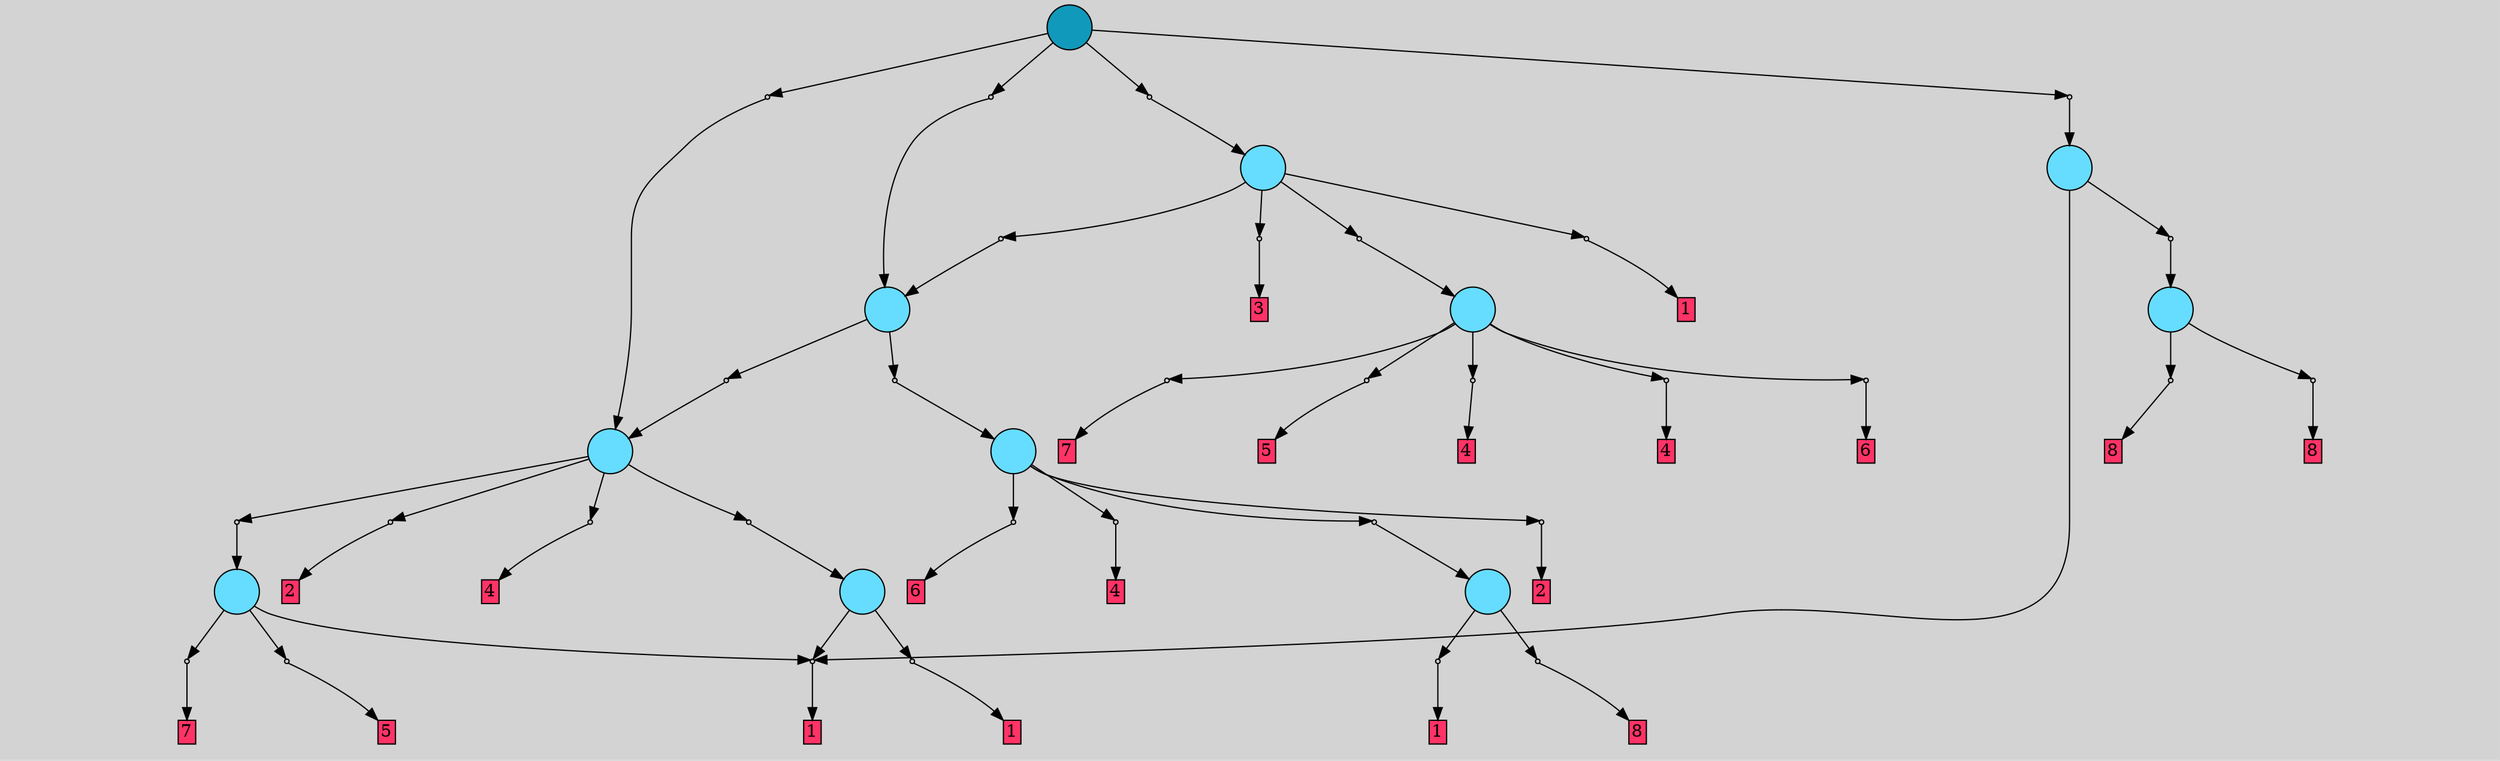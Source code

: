 // File exported with GEGELATI v1.3.1
// On the 2024-04-15 16:00:30
// With the File::TPGGraphDotExporter
digraph{
	graph[pad = "0.212, 0.055" bgcolor = lightgray]
	node[shape=circle style = filled label = ""]
		T0 [fillcolor="#66ddff"]
		T1 [fillcolor="#66ddff"]
		T2 [fillcolor="#66ddff"]
		T3 [fillcolor="#66ddff"]
		T4 [fillcolor="#66ddff"]
		T5 [fillcolor="#66ddff"]
		T6 [fillcolor="#66ddff"]
		T7 [fillcolor="#66ddff"]
		T8 [fillcolor="#66ddff"]
		T9 [fillcolor="#66ddff"]
		T10 [fillcolor="#1199bb"]
		P0 [fillcolor="#cccccc" shape=point] //
		I0 [shape=box style=invis label="2|0&3|5#1|4&#92;n"]
		P0 -> I0[style=invis]
		A0 [fillcolor="#ff3366" shape=box margin=0.03 width=0 height=0 label="8"]
		T0 -> P0 -> A0
		P1 [fillcolor="#cccccc" shape=point] //
		I1 [shape=box style=invis label="6|0&3|1#1|1&#92;n"]
		P1 -> I1[style=invis]
		A1 [fillcolor="#ff3366" shape=box margin=0.03 width=0 height=0 label="8"]
		T0 -> P1 -> A1
		P2 [fillcolor="#cccccc" shape=point] //
		I2 [shape=box style=invis label="5|0&4|1#3|0&#92;n"]
		P2 -> I2[style=invis]
		A2 [fillcolor="#ff3366" shape=box margin=0.03 width=0 height=0 label="1"]
		T1 -> P2 -> A2
		P3 [fillcolor="#cccccc" shape=point] //
		I3 [shape=box style=invis label="0|0&0|1#3|5&#92;n"]
		P3 -> I3[style=invis]
		A3 [fillcolor="#ff3366" shape=box margin=0.03 width=0 height=0 label="1"]
		T1 -> P3 -> A3
		P4 [fillcolor="#cccccc" shape=point] //
		I4 [shape=box style=invis label="4|0&1|1#4|7&#92;n"]
		P4 -> I4[style=invis]
		A4 [fillcolor="#ff3366" shape=box margin=0.03 width=0 height=0 label="1"]
		T2 -> P4 -> A4
		P5 [fillcolor="#cccccc" shape=point] //
		I5 [shape=box style=invis label="0|0&2|2#2|4&#92;n"]
		P5 -> I5[style=invis]
		A5 [fillcolor="#ff3366" shape=box margin=0.03 width=0 height=0 label="8"]
		T2 -> P5 -> A5
		P6 [fillcolor="#cccccc" shape=point] //
		I6 [shape=box style=invis label="4|0&1|6#2|6&#92;n"]
		P6 -> I6[style=invis]
		A6 [fillcolor="#ff3366" shape=box margin=0.03 width=0 height=0 label="5"]
		T3 -> P6 -> A6
		P7 [fillcolor="#cccccc" shape=point] //
		I7 [shape=box style=invis label="3|3&4|1#3|5&#92;n4|0&0|3#2|2&#92;n"]
		P7 -> I7[style=invis]
		A7 [fillcolor="#ff3366" shape=box margin=0.03 width=0 height=0 label="7"]
		T3 -> P7 -> A7
		T3 -> P3
		T4 -> P3
		P8 [fillcolor="#cccccc" shape=point] //
		I8 [shape=box style=invis label="6|0&3|1#1|1&#92;n"]
		P8 -> I8[style=invis]
		T4 -> P8 -> T0
		P9 [fillcolor="#cccccc" shape=point] //
		I9 [shape=box style=invis label="4|0&3|5#2|4&#92;n"]
		P9 -> I9[style=invis]
		A8 [fillcolor="#ff3366" shape=box margin=0.03 width=0 height=0 label="6"]
		T5 -> P9 -> A8
		P10 [fillcolor="#cccccc" shape=point] //
		I10 [shape=box style=invis label="0|0&2|4#1|1&#92;n"]
		P10 -> I10[style=invis]
		A9 [fillcolor="#ff3366" shape=box margin=0.03 width=0 height=0 label="7"]
		T5 -> P10 -> A9
		P11 [fillcolor="#cccccc" shape=point] //
		I11 [shape=box style=invis label="0|0&3|5#0|1&#92;n"]
		P11 -> I11[style=invis]
		A10 [fillcolor="#ff3366" shape=box margin=0.03 width=0 height=0 label="5"]
		T5 -> P11 -> A10
		P12 [fillcolor="#cccccc" shape=point] //
		I12 [shape=box style=invis label="3|0&3|6#0|6&#92;n"]
		P12 -> I12[style=invis]
		A11 [fillcolor="#ff3366" shape=box margin=0.03 width=0 height=0 label="4"]
		T5 -> P12 -> A11
		P13 [fillcolor="#cccccc" shape=point] //
		I13 [shape=box style=invis label="0|0&2|0#1|5&#92;n"]
		P13 -> I13[style=invis]
		A12 [fillcolor="#ff3366" shape=box margin=0.03 width=0 height=0 label="4"]
		T5 -> P13 -> A12
		P14 [fillcolor="#cccccc" shape=point] //
		I14 [shape=box style=invis label="3|0&3|2#0|7&#92;n"]
		P14 -> I14[style=invis]
		A13 [fillcolor="#ff3366" shape=box margin=0.03 width=0 height=0 label="2"]
		T6 -> P14 -> A13
		P15 [fillcolor="#cccccc" shape=point] //
		I15 [shape=box style=invis label="3|0&1|4#3|5&#92;n"]
		P15 -> I15[style=invis]
		A14 [fillcolor="#ff3366" shape=box margin=0.03 width=0 height=0 label="6"]
		T6 -> P15 -> A14
		P16 [fillcolor="#cccccc" shape=point] //
		I16 [shape=box style=invis label="3|0&3|6#0|6&#92;n"]
		P16 -> I16[style=invis]
		A15 [fillcolor="#ff3366" shape=box margin=0.03 width=0 height=0 label="4"]
		T6 -> P16 -> A15
		P17 [fillcolor="#cccccc" shape=point] //
		I17 [shape=box style=invis label="4|0&3|4#2|6&#92;n"]
		P17 -> I17[style=invis]
		T6 -> P17 -> T2
		P18 [fillcolor="#cccccc" shape=point] //
		I18 [shape=box style=invis label="3|0&3|6#0|6&#92;n"]
		P18 -> I18[style=invis]
		A16 [fillcolor="#ff3366" shape=box margin=0.03 width=0 height=0 label="4"]
		T7 -> P18 -> A16
		P19 [fillcolor="#cccccc" shape=point] //
		I19 [shape=box style=invis label="1|0&4|1#1|5&#92;n"]
		P19 -> I19[style=invis]
		T7 -> P19 -> T3
		P20 [fillcolor="#cccccc" shape=point] //
		I20 [shape=box style=invis label="1|0&4|6#1|7&#92;n"]
		P20 -> I20[style=invis]
		T7 -> P20 -> T1
		P21 [fillcolor="#cccccc" shape=point] //
		I21 [shape=box style=invis label="3|0&3|2#0|7&#92;n"]
		P21 -> I21[style=invis]
		A17 [fillcolor="#ff3366" shape=box margin=0.03 width=0 height=0 label="2"]
		T7 -> P21 -> A17
		P22 [fillcolor="#cccccc" shape=point] //
		I22 [shape=box style=invis label="6|0&4|0#3|6&#92;n"]
		P22 -> I22[style=invis]
		T8 -> P22 -> T6
		P23 [fillcolor="#cccccc" shape=point] //
		I23 [shape=box style=invis label="6|3&1|4#0|3&#92;n6|0&0|3#3|5&#92;n"]
		P23 -> I23[style=invis]
		T8 -> P23 -> T7
		P24 [fillcolor="#cccccc" shape=point] //
		I24 [shape=box style=invis label="0|1&4|7#4|6&#92;n3|0&2|5#0|1&#92;n"]
		P24 -> I24[style=invis]
		T9 -> P24 -> T8
		P25 [fillcolor="#cccccc" shape=point] //
		I25 [shape=box style=invis label="2|0&2|2#1|5&#92;n"]
		P25 -> I25[style=invis]
		T9 -> P25 -> T5
		P26 [fillcolor="#cccccc" shape=point] //
		I26 [shape=box style=invis label="2|0&3|2#3|3&#92;n"]
		P26 -> I26[style=invis]
		A18 [fillcolor="#ff3366" shape=box margin=0.03 width=0 height=0 label="3"]
		T9 -> P26 -> A18
		P27 [fillcolor="#cccccc" shape=point] //
		I27 [shape=box style=invis label="3|0&3|0#3|1&#92;n"]
		P27 -> I27[style=invis]
		A19 [fillcolor="#ff3366" shape=box margin=0.03 width=0 height=0 label="1"]
		T9 -> P27 -> A19
		P28 [fillcolor="#cccccc" shape=point] //
		I28 [shape=box style=invis label="6|0&4|4#4|3&#92;n"]
		P28 -> I28[style=invis]
		T10 -> P28 -> T7
		P29 [fillcolor="#cccccc" shape=point] //
		I29 [shape=box style=invis label="6|0&1|5#2|1&#92;n"]
		P29 -> I29[style=invis]
		T10 -> P29 -> T8
		P30 [fillcolor="#cccccc" shape=point] //
		I30 [shape=box style=invis label="3|0&2|0#0|0&#92;n"]
		P30 -> I30[style=invis]
		T10 -> P30 -> T9
		P31 [fillcolor="#cccccc" shape=point] //
		I31 [shape=box style=invis label="6|2&4|1#1|0&#92;n2|0&3|1#0|2&#92;n"]
		P31 -> I31[style=invis]
		T10 -> P31 -> T4
		{ rank= same T10 }
}
